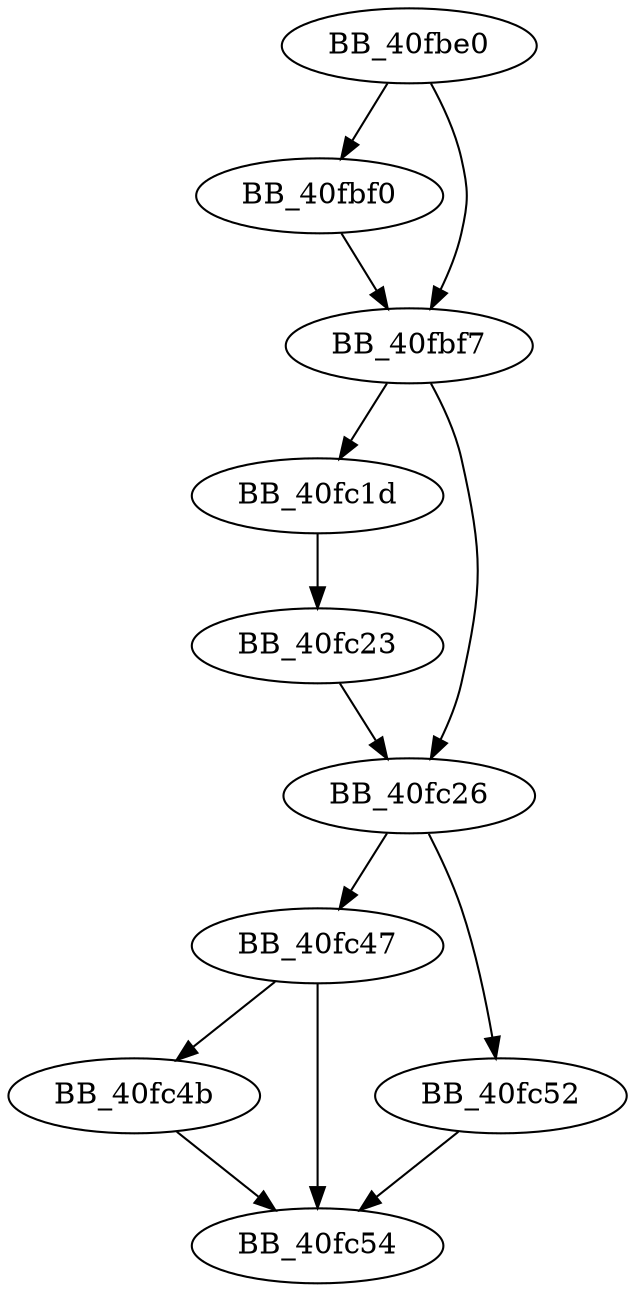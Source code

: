 DiGraph sub_40FBE0{
BB_40fbe0->BB_40fbf0
BB_40fbe0->BB_40fbf7
BB_40fbf0->BB_40fbf7
BB_40fbf7->BB_40fc1d
BB_40fbf7->BB_40fc26
BB_40fc1d->BB_40fc23
BB_40fc23->BB_40fc26
BB_40fc26->BB_40fc47
BB_40fc26->BB_40fc52
BB_40fc47->BB_40fc4b
BB_40fc47->BB_40fc54
BB_40fc4b->BB_40fc54
BB_40fc52->BB_40fc54
}
